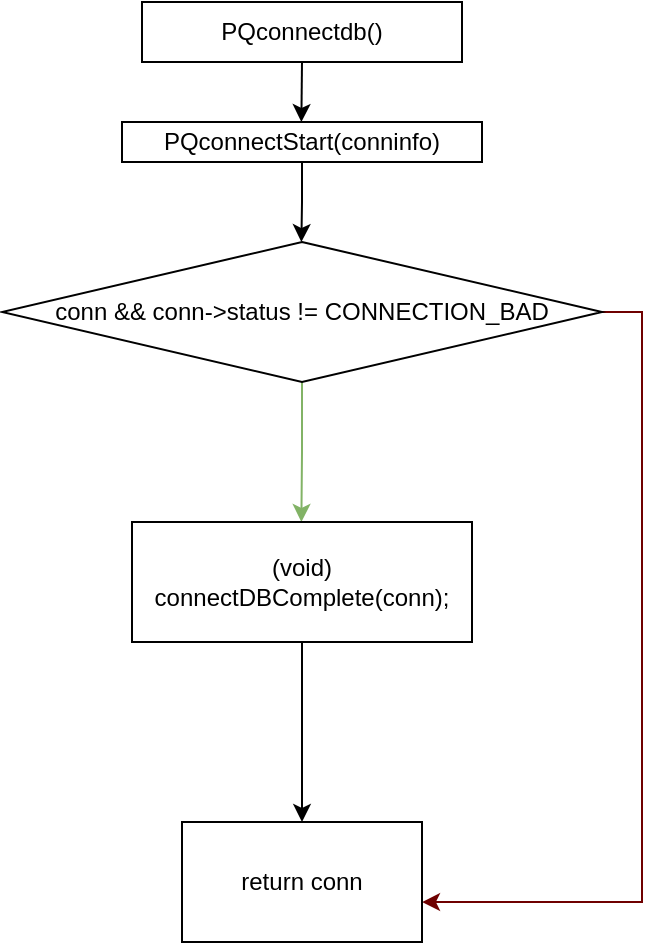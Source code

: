 <mxfile version="20.2.2" type="github">
  <diagram id="fz8EWS7wEUq9dCvHIILW" name="第 1 页">
    <mxGraphModel dx="981" dy="487" grid="1" gridSize="10" guides="1" tooltips="1" connect="1" arrows="1" fold="1" page="1" pageScale="1" pageWidth="827" pageHeight="1169" math="0" shadow="0">
      <root>
        <mxCell id="0" />
        <mxCell id="1" parent="0" />
        <mxCell id="WsQYmKF27YAWkva7y0JM-3" style="edgeStyle=orthogonalEdgeStyle;rounded=0;orthogonalLoop=1;jettySize=auto;html=1;exitX=0.5;exitY=1;exitDx=0;exitDy=0;" edge="1" parent="1" source="WsQYmKF27YAWkva7y0JM-1">
          <mxGeometry relative="1" as="geometry">
            <mxPoint x="279.69" y="440.0" as="targetPoint" />
          </mxGeometry>
        </mxCell>
        <mxCell id="WsQYmKF27YAWkva7y0JM-1" value="PQconnectdb()" style="rounded=0;whiteSpace=wrap;html=1;" vertex="1" parent="1">
          <mxGeometry x="200" y="380" width="160" height="30" as="geometry" />
        </mxCell>
        <mxCell id="WsQYmKF27YAWkva7y0JM-6" style="edgeStyle=orthogonalEdgeStyle;rounded=0;orthogonalLoop=1;jettySize=auto;html=1;exitX=0.5;exitY=1;exitDx=0;exitDy=0;" edge="1" parent="1" source="WsQYmKF27YAWkva7y0JM-4">
          <mxGeometry relative="1" as="geometry">
            <mxPoint x="279.69" y="500.0" as="targetPoint" />
          </mxGeometry>
        </mxCell>
        <mxCell id="WsQYmKF27YAWkva7y0JM-4" value="PQconnectStart(conninfo)" style="rounded=0;whiteSpace=wrap;html=1;" vertex="1" parent="1">
          <mxGeometry x="190" y="440" width="180" height="20" as="geometry" />
        </mxCell>
        <mxCell id="WsQYmKF27YAWkva7y0JM-11" style="edgeStyle=orthogonalEdgeStyle;rounded=0;orthogonalLoop=1;jettySize=auto;html=1;exitX=0.5;exitY=1;exitDx=0;exitDy=0;fillColor=#d5e8d4;strokeColor=#82b366;" edge="1" parent="1" source="WsQYmKF27YAWkva7y0JM-7">
          <mxGeometry relative="1" as="geometry">
            <mxPoint x="279.69" y="640" as="targetPoint" />
          </mxGeometry>
        </mxCell>
        <mxCell id="WsQYmKF27YAWkva7y0JM-12" style="edgeStyle=orthogonalEdgeStyle;rounded=0;orthogonalLoop=1;jettySize=auto;html=1;exitX=1;exitY=0.5;exitDx=0;exitDy=0;fillColor=#a20025;strokeColor=#6F0000;entryX=1;entryY=0.667;entryDx=0;entryDy=0;entryPerimeter=0;" edge="1" parent="1" source="WsQYmKF27YAWkva7y0JM-7" target="WsQYmKF27YAWkva7y0JM-16">
          <mxGeometry relative="1" as="geometry">
            <mxPoint x="470" y="790" as="targetPoint" />
          </mxGeometry>
        </mxCell>
        <mxCell id="WsQYmKF27YAWkva7y0JM-7" value="conn &amp;amp;&amp;amp; conn-&amp;gt;status != CONNECTION_BAD" style="rhombus;whiteSpace=wrap;html=1;" vertex="1" parent="1">
          <mxGeometry x="130" y="500" width="300" height="70" as="geometry" />
        </mxCell>
        <mxCell id="WsQYmKF27YAWkva7y0JM-15" style="edgeStyle=orthogonalEdgeStyle;rounded=0;orthogonalLoop=1;jettySize=auto;html=1;exitX=0.5;exitY=1;exitDx=0;exitDy=0;" edge="1" parent="1" source="WsQYmKF27YAWkva7y0JM-13">
          <mxGeometry relative="1" as="geometry">
            <mxPoint x="280" y="790" as="targetPoint" />
          </mxGeometry>
        </mxCell>
        <mxCell id="WsQYmKF27YAWkva7y0JM-13" value="(void) connectDBComplete(conn);" style="rounded=0;whiteSpace=wrap;html=1;" vertex="1" parent="1">
          <mxGeometry x="195" y="640" width="170" height="60" as="geometry" />
        </mxCell>
        <mxCell id="WsQYmKF27YAWkva7y0JM-16" value="return conn" style="rounded=0;whiteSpace=wrap;html=1;" vertex="1" parent="1">
          <mxGeometry x="220" y="790" width="120" height="60" as="geometry" />
        </mxCell>
      </root>
    </mxGraphModel>
  </diagram>
</mxfile>

